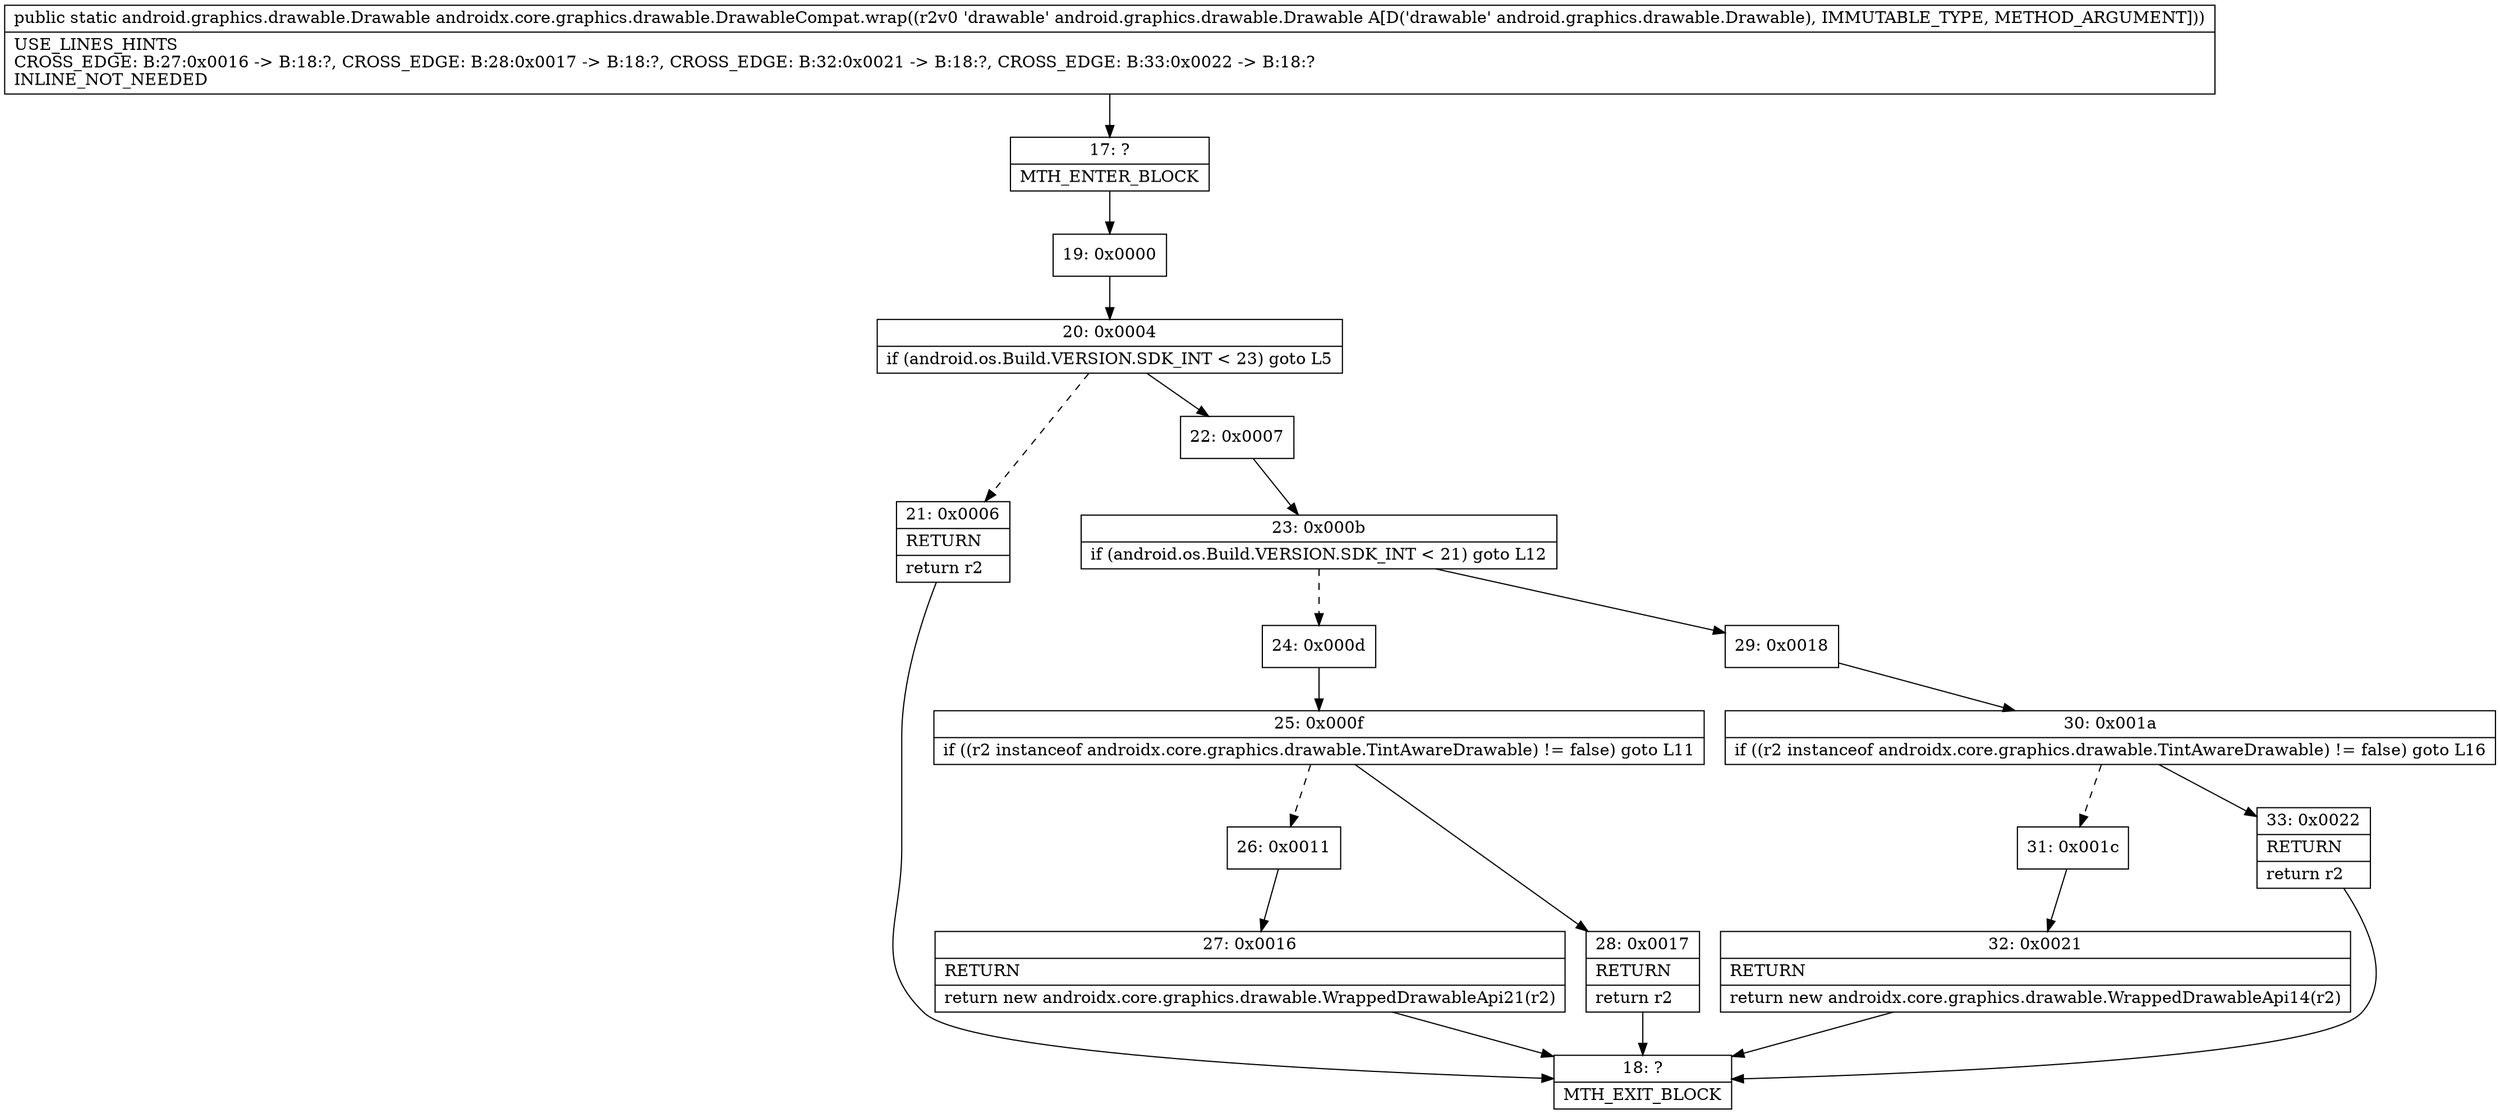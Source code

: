 digraph "CFG forandroidx.core.graphics.drawable.DrawableCompat.wrap(Landroid\/graphics\/drawable\/Drawable;)Landroid\/graphics\/drawable\/Drawable;" {
Node_17 [shape=record,label="{17\:\ ?|MTH_ENTER_BLOCK\l}"];
Node_19 [shape=record,label="{19\:\ 0x0000}"];
Node_20 [shape=record,label="{20\:\ 0x0004|if (android.os.Build.VERSION.SDK_INT \< 23) goto L5\l}"];
Node_21 [shape=record,label="{21\:\ 0x0006|RETURN\l|return r2\l}"];
Node_18 [shape=record,label="{18\:\ ?|MTH_EXIT_BLOCK\l}"];
Node_22 [shape=record,label="{22\:\ 0x0007}"];
Node_23 [shape=record,label="{23\:\ 0x000b|if (android.os.Build.VERSION.SDK_INT \< 21) goto L12\l}"];
Node_24 [shape=record,label="{24\:\ 0x000d}"];
Node_25 [shape=record,label="{25\:\ 0x000f|if ((r2 instanceof androidx.core.graphics.drawable.TintAwareDrawable) != false) goto L11\l}"];
Node_26 [shape=record,label="{26\:\ 0x0011}"];
Node_27 [shape=record,label="{27\:\ 0x0016|RETURN\l|return new androidx.core.graphics.drawable.WrappedDrawableApi21(r2)\l}"];
Node_28 [shape=record,label="{28\:\ 0x0017|RETURN\l|return r2\l}"];
Node_29 [shape=record,label="{29\:\ 0x0018}"];
Node_30 [shape=record,label="{30\:\ 0x001a|if ((r2 instanceof androidx.core.graphics.drawable.TintAwareDrawable) != false) goto L16\l}"];
Node_31 [shape=record,label="{31\:\ 0x001c}"];
Node_32 [shape=record,label="{32\:\ 0x0021|RETURN\l|return new androidx.core.graphics.drawable.WrappedDrawableApi14(r2)\l}"];
Node_33 [shape=record,label="{33\:\ 0x0022|RETURN\l|return r2\l}"];
MethodNode[shape=record,label="{public static android.graphics.drawable.Drawable androidx.core.graphics.drawable.DrawableCompat.wrap((r2v0 'drawable' android.graphics.drawable.Drawable A[D('drawable' android.graphics.drawable.Drawable), IMMUTABLE_TYPE, METHOD_ARGUMENT]))  | USE_LINES_HINTS\lCROSS_EDGE: B:27:0x0016 \-\> B:18:?, CROSS_EDGE: B:28:0x0017 \-\> B:18:?, CROSS_EDGE: B:32:0x0021 \-\> B:18:?, CROSS_EDGE: B:33:0x0022 \-\> B:18:?\lINLINE_NOT_NEEDED\l}"];
MethodNode -> Node_17;Node_17 -> Node_19;
Node_19 -> Node_20;
Node_20 -> Node_21[style=dashed];
Node_20 -> Node_22;
Node_21 -> Node_18;
Node_22 -> Node_23;
Node_23 -> Node_24[style=dashed];
Node_23 -> Node_29;
Node_24 -> Node_25;
Node_25 -> Node_26[style=dashed];
Node_25 -> Node_28;
Node_26 -> Node_27;
Node_27 -> Node_18;
Node_28 -> Node_18;
Node_29 -> Node_30;
Node_30 -> Node_31[style=dashed];
Node_30 -> Node_33;
Node_31 -> Node_32;
Node_32 -> Node_18;
Node_33 -> Node_18;
}

